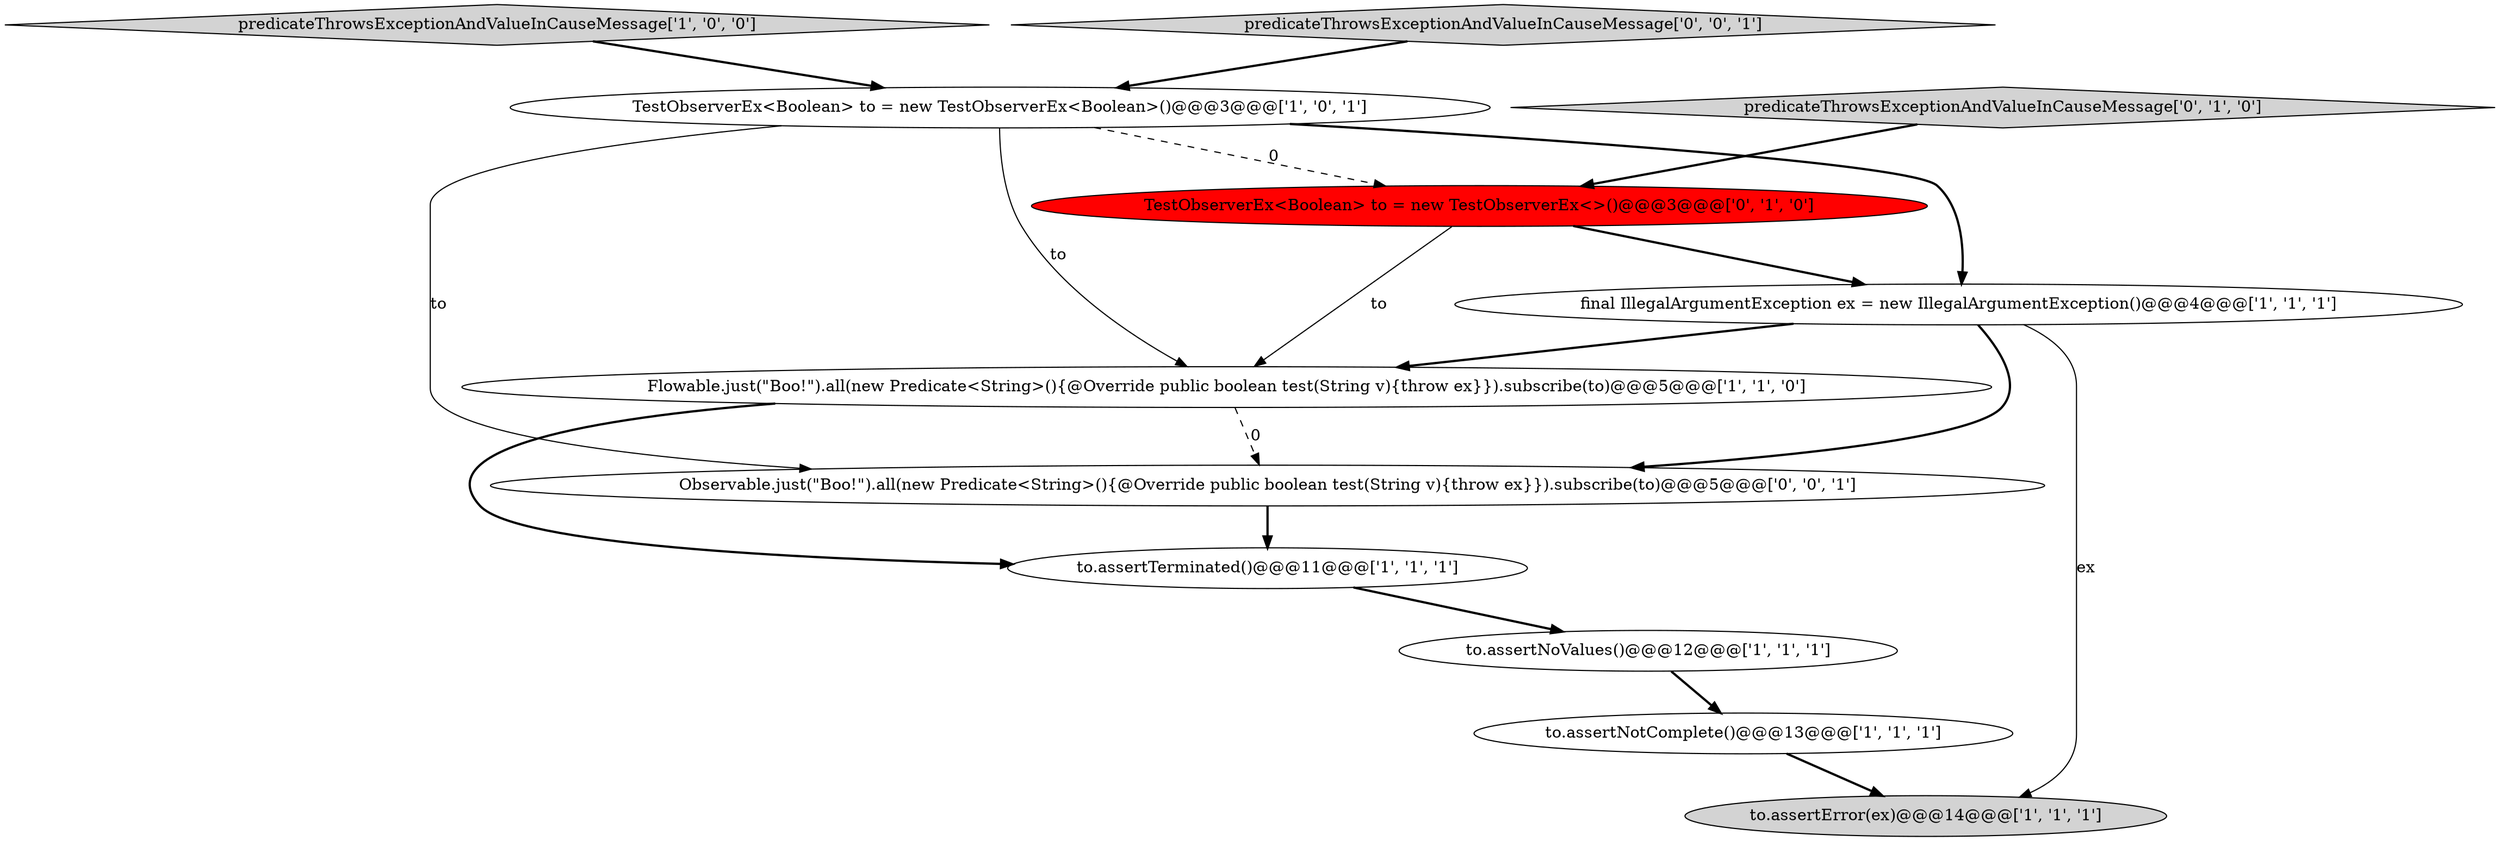 digraph {
5 [style = filled, label = "final IllegalArgumentException ex = new IllegalArgumentException()@@@4@@@['1', '1', '1']", fillcolor = white, shape = ellipse image = "AAA0AAABBB1BBB"];
1 [style = filled, label = "to.assertTerminated()@@@11@@@['1', '1', '1']", fillcolor = white, shape = ellipse image = "AAA0AAABBB1BBB"];
2 [style = filled, label = "TestObserverEx<Boolean> to = new TestObserverEx<Boolean>()@@@3@@@['1', '0', '1']", fillcolor = white, shape = ellipse image = "AAA0AAABBB1BBB"];
3 [style = filled, label = "predicateThrowsExceptionAndValueInCauseMessage['1', '0', '0']", fillcolor = lightgray, shape = diamond image = "AAA0AAABBB1BBB"];
10 [style = filled, label = "Observable.just(\"Boo!\").all(new Predicate<String>(){@Override public boolean test(String v){throw ex}}).subscribe(to)@@@5@@@['0', '0', '1']", fillcolor = white, shape = ellipse image = "AAA0AAABBB3BBB"];
8 [style = filled, label = "TestObserverEx<Boolean> to = new TestObserverEx<>()@@@3@@@['0', '1', '0']", fillcolor = red, shape = ellipse image = "AAA1AAABBB2BBB"];
11 [style = filled, label = "predicateThrowsExceptionAndValueInCauseMessage['0', '0', '1']", fillcolor = lightgray, shape = diamond image = "AAA0AAABBB3BBB"];
6 [style = filled, label = "to.assertNoValues()@@@12@@@['1', '1', '1']", fillcolor = white, shape = ellipse image = "AAA0AAABBB1BBB"];
9 [style = filled, label = "predicateThrowsExceptionAndValueInCauseMessage['0', '1', '0']", fillcolor = lightgray, shape = diamond image = "AAA0AAABBB2BBB"];
7 [style = filled, label = "Flowable.just(\"Boo!\").all(new Predicate<String>(){@Override public boolean test(String v){throw ex}}).subscribe(to)@@@5@@@['1', '1', '0']", fillcolor = white, shape = ellipse image = "AAA0AAABBB1BBB"];
0 [style = filled, label = "to.assertError(ex)@@@14@@@['1', '1', '1']", fillcolor = lightgray, shape = ellipse image = "AAA0AAABBB1BBB"];
4 [style = filled, label = "to.assertNotComplete()@@@13@@@['1', '1', '1']", fillcolor = white, shape = ellipse image = "AAA0AAABBB1BBB"];
5->7 [style = bold, label=""];
6->4 [style = bold, label=""];
5->10 [style = bold, label=""];
7->10 [style = dashed, label="0"];
1->6 [style = bold, label=""];
7->1 [style = bold, label=""];
3->2 [style = bold, label=""];
8->5 [style = bold, label=""];
10->1 [style = bold, label=""];
9->8 [style = bold, label=""];
2->7 [style = solid, label="to"];
2->10 [style = solid, label="to"];
5->0 [style = solid, label="ex"];
2->8 [style = dashed, label="0"];
11->2 [style = bold, label=""];
8->7 [style = solid, label="to"];
4->0 [style = bold, label=""];
2->5 [style = bold, label=""];
}
